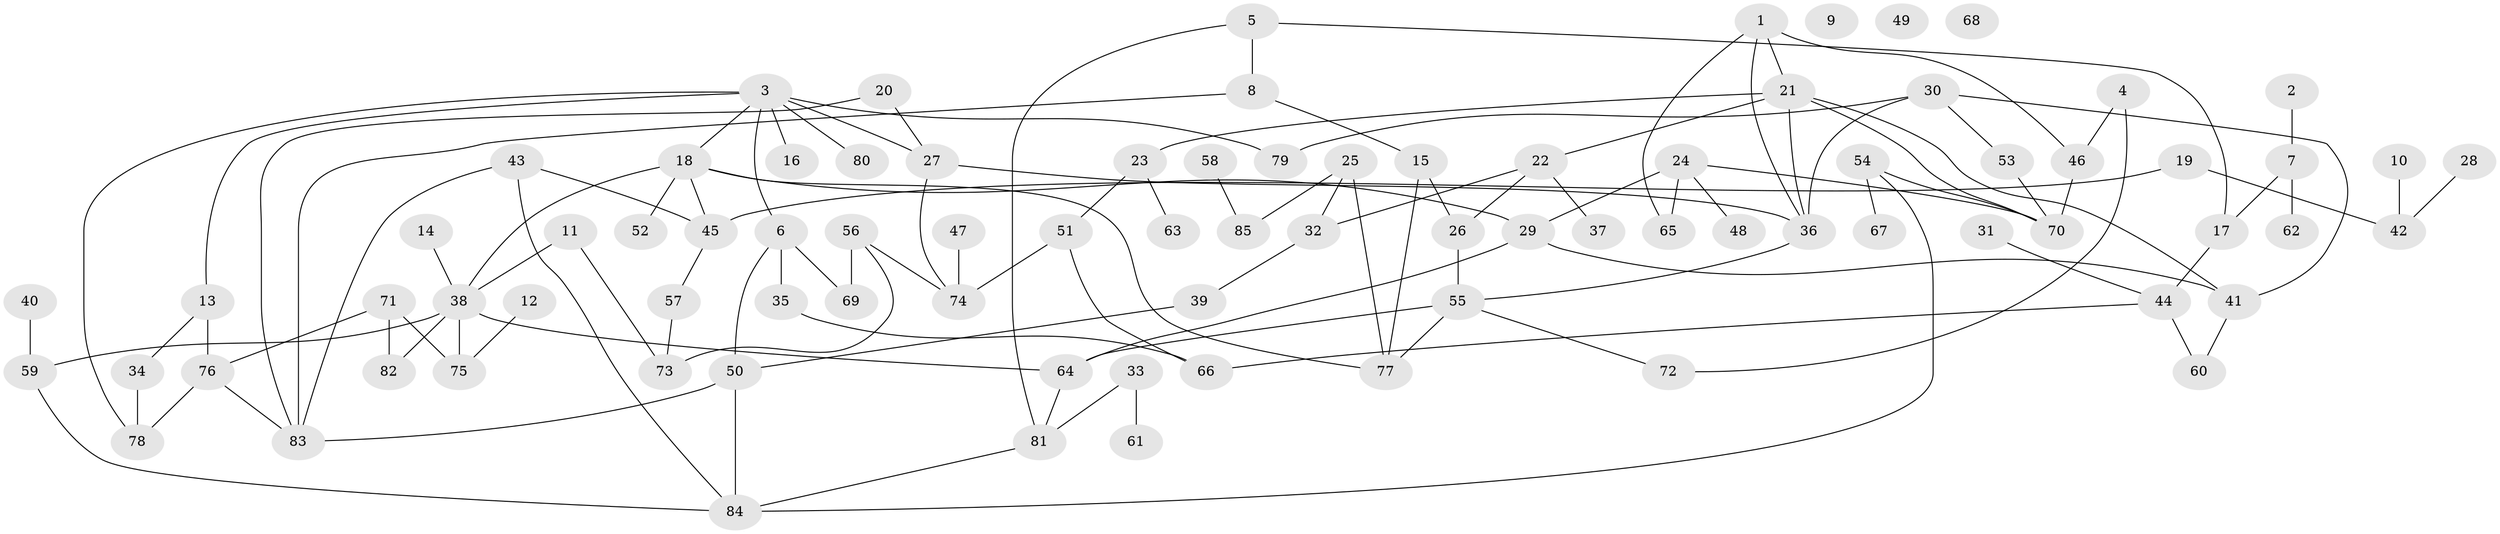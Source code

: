 // Generated by graph-tools (version 1.1) at 2025/13/03/09/25 04:13:09]
// undirected, 85 vertices, 117 edges
graph export_dot {
graph [start="1"]
  node [color=gray90,style=filled];
  1;
  2;
  3;
  4;
  5;
  6;
  7;
  8;
  9;
  10;
  11;
  12;
  13;
  14;
  15;
  16;
  17;
  18;
  19;
  20;
  21;
  22;
  23;
  24;
  25;
  26;
  27;
  28;
  29;
  30;
  31;
  32;
  33;
  34;
  35;
  36;
  37;
  38;
  39;
  40;
  41;
  42;
  43;
  44;
  45;
  46;
  47;
  48;
  49;
  50;
  51;
  52;
  53;
  54;
  55;
  56;
  57;
  58;
  59;
  60;
  61;
  62;
  63;
  64;
  65;
  66;
  67;
  68;
  69;
  70;
  71;
  72;
  73;
  74;
  75;
  76;
  77;
  78;
  79;
  80;
  81;
  82;
  83;
  84;
  85;
  1 -- 21;
  1 -- 36;
  1 -- 46;
  1 -- 65;
  2 -- 7;
  3 -- 6;
  3 -- 13;
  3 -- 16;
  3 -- 18;
  3 -- 27;
  3 -- 78;
  3 -- 79;
  3 -- 80;
  4 -- 46;
  4 -- 72;
  5 -- 8;
  5 -- 17;
  5 -- 81;
  6 -- 35;
  6 -- 50;
  6 -- 69;
  7 -- 17;
  7 -- 62;
  8 -- 15;
  8 -- 83;
  10 -- 42;
  11 -- 38;
  11 -- 73;
  12 -- 75;
  13 -- 34;
  13 -- 76;
  14 -- 38;
  15 -- 26;
  15 -- 77;
  17 -- 44;
  18 -- 29;
  18 -- 38;
  18 -- 45;
  18 -- 52;
  18 -- 77;
  19 -- 42;
  19 -- 45;
  20 -- 27;
  20 -- 83;
  21 -- 22;
  21 -- 23;
  21 -- 36;
  21 -- 41;
  21 -- 70;
  22 -- 26;
  22 -- 32;
  22 -- 37;
  23 -- 51;
  23 -- 63;
  24 -- 29;
  24 -- 48;
  24 -- 65;
  24 -- 70;
  25 -- 32;
  25 -- 77;
  25 -- 85;
  26 -- 55;
  27 -- 36;
  27 -- 74;
  28 -- 42;
  29 -- 41;
  29 -- 64;
  30 -- 36;
  30 -- 41;
  30 -- 53;
  30 -- 79;
  31 -- 44;
  32 -- 39;
  33 -- 61;
  33 -- 81;
  34 -- 78;
  35 -- 66;
  36 -- 55;
  38 -- 59;
  38 -- 64;
  38 -- 75;
  38 -- 82;
  39 -- 50;
  40 -- 59;
  41 -- 60;
  43 -- 45;
  43 -- 83;
  43 -- 84;
  44 -- 60;
  44 -- 66;
  45 -- 57;
  46 -- 70;
  47 -- 74;
  50 -- 83;
  50 -- 84;
  51 -- 66;
  51 -- 74;
  53 -- 70;
  54 -- 67;
  54 -- 70;
  54 -- 84;
  55 -- 64;
  55 -- 72;
  55 -- 77;
  56 -- 69;
  56 -- 73;
  56 -- 74;
  57 -- 73;
  58 -- 85;
  59 -- 84;
  64 -- 81;
  71 -- 75;
  71 -- 76;
  71 -- 82;
  76 -- 78;
  76 -- 83;
  81 -- 84;
}
